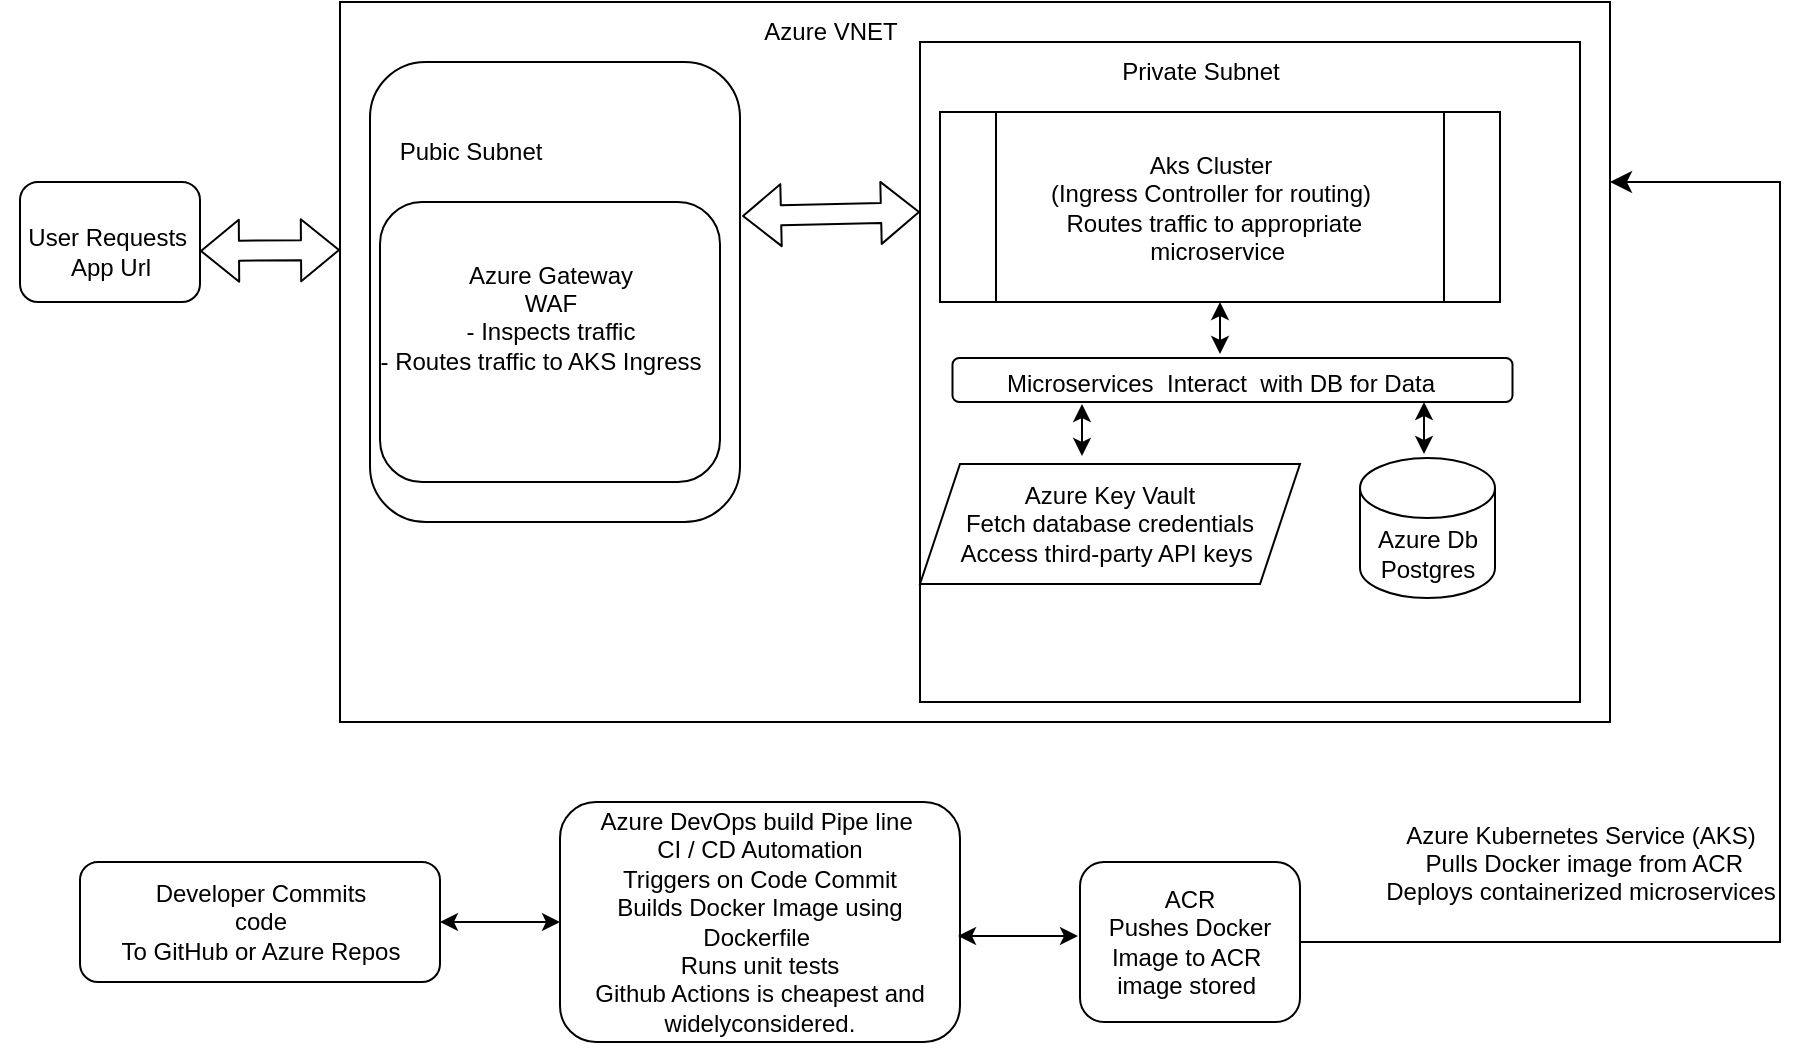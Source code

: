 <mxfile>
    <diagram name="Page-1" id="w5HSdk9_wppKK-HO8U82">
        <mxGraphModel dx="485" dy="457" grid="1" gridSize="10" guides="1" tooltips="1" connect="1" arrows="1" fold="1" page="1" pageScale="1" pageWidth="850" pageHeight="1100" math="0" shadow="0">
            <root>
                <mxCell id="0"/>
                <mxCell id="1" parent="0"/>
                <mxCell id="54" value="" style="rounded=1;whiteSpace=wrap;html=1;" parent="1" vertex="1">
                    <mxGeometry x="40" y="470" width="180" height="60" as="geometry"/>
                </mxCell>
                <mxCell id="2" value="" style="rounded=0;whiteSpace=wrap;html=1;" parent="1" vertex="1">
                    <mxGeometry x="170" y="40" width="635" height="360" as="geometry"/>
                </mxCell>
                <mxCell id="3" value="Azure VNET" style="text;html=1;align=center;verticalAlign=middle;resizable=0;points=[];autosize=1;strokeColor=none;fillColor=none;" parent="1" vertex="1">
                    <mxGeometry x="370" y="40" width="90" height="30" as="geometry"/>
                </mxCell>
                <mxCell id="4" value="" style="rounded=1;whiteSpace=wrap;html=1;" parent="1" vertex="1">
                    <mxGeometry x="185" y="70" width="185" height="230" as="geometry"/>
                </mxCell>
                <mxCell id="5" value="Pubic Subnet" style="text;html=1;align=center;verticalAlign=middle;resizable=0;points=[];autosize=1;strokeColor=none;fillColor=none;" parent="1" vertex="1">
                    <mxGeometry x="190" y="100" width="90" height="30" as="geometry"/>
                </mxCell>
                <mxCell id="7" value="" style="rounded=1;whiteSpace=wrap;html=1;" parent="1" vertex="1">
                    <mxGeometry x="190" y="140" width="170" height="140" as="geometry"/>
                </mxCell>
                <mxCell id="6" value="Azure Gateway&lt;div&gt;WAF&lt;/div&gt;&lt;div&gt;- Inspects traffic&lt;/div&gt;&lt;div&gt;- Routes traffic to AKS Ingress&amp;nbsp;&amp;nbsp;&amp;nbsp;&lt;/div&gt;&lt;div&gt;&lt;br&gt;&lt;/div&gt;" style="text;html=1;align=center;verticalAlign=middle;resizable=0;points=[];autosize=1;strokeColor=none;fillColor=none;" parent="1" vertex="1">
                    <mxGeometry x="180" y="160" width="190" height="90" as="geometry"/>
                </mxCell>
                <mxCell id="11" value="" style="whiteSpace=wrap;html=1;aspect=fixed;" parent="1" vertex="1">
                    <mxGeometry x="460" y="60" width="330" height="330" as="geometry"/>
                </mxCell>
                <mxCell id="12" value="Private Subnet" style="text;html=1;align=center;verticalAlign=middle;resizable=0;points=[];autosize=1;strokeColor=none;fillColor=none;" parent="1" vertex="1">
                    <mxGeometry x="550" y="60" width="100" height="30" as="geometry"/>
                </mxCell>
                <mxCell id="13" value="" style="shape=flexArrow;endArrow=classic;startArrow=classic;html=1;exitX=-0.057;exitY=0.067;exitDx=0;exitDy=0;exitPerimeter=0;" parent="1" edge="1">
                    <mxGeometry width="100" height="100" relative="1" as="geometry">
                        <mxPoint x="371.01" y="147.01" as="sourcePoint"/>
                        <mxPoint x="460" y="145" as="targetPoint"/>
                    </mxGeometry>
                </mxCell>
                <mxCell id="16" value="" style="shape=process;whiteSpace=wrap;html=1;backgroundOutline=1;" parent="1" vertex="1">
                    <mxGeometry x="470" y="95" width="280" height="95" as="geometry"/>
                </mxCell>
                <mxCell id="17" value="Aks Cluster&lt;div&gt;(Ingress Controller for routing)&lt;/div&gt;&lt;div&gt;&lt;div&gt;&amp;nbsp;Routes traffic to appropriate&lt;/div&gt;&lt;div&gt;&amp;nbsp; &amp;nbsp; microservice&lt;span style=&quot;background-color: transparent;&quot;&gt;&amp;nbsp;&amp;nbsp;&lt;/span&gt;&lt;/div&gt;&lt;/div&gt;" style="text;html=1;align=center;verticalAlign=middle;resizable=0;points=[];autosize=1;strokeColor=none;fillColor=none;" parent="1" vertex="1">
                    <mxGeometry x="515" y="107.5" width="180" height="70" as="geometry"/>
                </mxCell>
                <mxCell id="21" value="Azure Db&lt;br&gt;&lt;span style=&quot;background-color: transparent;&quot;&gt;Postgres&lt;/span&gt;" style="shape=cylinder3;whiteSpace=wrap;html=1;boundedLbl=1;backgroundOutline=1;size=15;" parent="1" vertex="1">
                    <mxGeometry x="680" y="268" width="67.5" height="70" as="geometry"/>
                </mxCell>
                <mxCell id="23" value="Azure Key Vault&lt;div&gt;Fetch database credentials&lt;/div&gt;&lt;div&gt;Access third-party API keys&amp;nbsp;&lt;/div&gt;" style="shape=parallelogram;perimeter=parallelogramPerimeter;whiteSpace=wrap;html=1;fixedSize=1;" parent="1" vertex="1">
                    <mxGeometry x="460" y="271" width="190" height="60" as="geometry"/>
                </mxCell>
                <mxCell id="27" value="&lt;div&gt;Azure DevOps build Pipe line&amp;nbsp;&lt;/div&gt;&lt;div&gt;&lt;span style=&quot;background-color: transparent;&quot;&gt;CI / CD Automation&lt;/span&gt;&lt;/div&gt;&lt;div&gt;&lt;span style=&quot;background-color: transparent;&quot;&gt;&amp;nbsp;Triggers on Code Commit&amp;nbsp;&lt;/span&gt;&lt;/div&gt;&lt;div&gt;&lt;span style=&quot;background-color: transparent;&quot;&gt;Builds Docker Image using Dockerfile&amp;nbsp;&lt;/span&gt;&lt;/div&gt;&lt;div&gt;&lt;span style=&quot;background-color: transparent;&quot;&gt;Runs unit tests&lt;br&gt;Github Actions is cheapest and widelyconsidered.&lt;/span&gt;&lt;/div&gt;" style="rounded=1;whiteSpace=wrap;html=1;" parent="1" vertex="1">
                    <mxGeometry x="280" y="440" width="200" height="120" as="geometry"/>
                </mxCell>
                <mxCell id="34" value="" style="rounded=1;whiteSpace=wrap;html=1;" parent="1" vertex="1">
                    <mxGeometry x="10" y="130" width="90" height="60" as="geometry"/>
                </mxCell>
                <mxCell id="33" value="User Requests&amp;nbsp;&lt;br&gt;App Url" style="text;html=1;align=center;verticalAlign=middle;resizable=0;points=[];autosize=1;strokeColor=none;fillColor=none;" parent="1" vertex="1">
                    <mxGeometry y="145" width="110" height="40" as="geometry"/>
                </mxCell>
                <mxCell id="35" value="" style="shape=flexArrow;endArrow=classic;startArrow=classic;html=1;" parent="1" edge="1">
                    <mxGeometry width="100" height="100" relative="1" as="geometry">
                        <mxPoint x="100" y="164.5" as="sourcePoint"/>
                        <mxPoint x="170" y="164" as="targetPoint"/>
                    </mxGeometry>
                </mxCell>
                <mxCell id="39" value="" style="rounded=1;whiteSpace=wrap;html=1;" parent="1" vertex="1">
                    <mxGeometry x="476.25" y="218" width="280" height="22" as="geometry"/>
                </mxCell>
                <mxCell id="37" value="Microservices&amp;nbsp; Interact&amp;nbsp; with DB for Data" style="text;html=1;align=center;verticalAlign=middle;resizable=0;points=[];autosize=1;strokeColor=none;fillColor=none;" parent="1" vertex="1">
                    <mxGeometry x="490" y="216" width="240" height="30" as="geometry"/>
                </mxCell>
                <mxCell id="44" value="" style="endArrow=classic;startArrow=classic;html=1;entryX=0.5;entryY=1;entryDx=0;entryDy=0;" parent="1" source="37" target="16" edge="1">
                    <mxGeometry width="50" height="50" relative="1" as="geometry">
                        <mxPoint x="500" y="240" as="sourcePoint"/>
                        <mxPoint x="550" y="190" as="targetPoint"/>
                    </mxGeometry>
                </mxCell>
                <mxCell id="45" value="" style="endArrow=classic;startArrow=classic;html=1;entryX=0.5;entryY=1;entryDx=0;entryDy=0;" parent="1" edge="1">
                    <mxGeometry width="50" height="50" relative="1" as="geometry">
                        <mxPoint x="541" y="267" as="sourcePoint"/>
                        <mxPoint x="541" y="241" as="targetPoint"/>
                    </mxGeometry>
                </mxCell>
                <mxCell id="46" value="" style="endArrow=classic;startArrow=classic;html=1;entryX=0.5;entryY=1;entryDx=0;entryDy=0;" parent="1" edge="1">
                    <mxGeometry width="50" height="50" relative="1" as="geometry">
                        <mxPoint x="712" y="266" as="sourcePoint"/>
                        <mxPoint x="712" y="240" as="targetPoint"/>
                    </mxGeometry>
                </mxCell>
                <mxCell id="49" value="Developer Commits&lt;div&gt;code&lt;/div&gt;&lt;div&gt;To GitHub or Azure Repos&lt;/div&gt;" style="text;html=1;align=center;verticalAlign=middle;resizable=0;points=[];autosize=1;strokeColor=none;fillColor=none;" parent="1" vertex="1">
                    <mxGeometry x="50" y="470" width="160" height="60" as="geometry"/>
                </mxCell>
                <mxCell id="51" value="" style="endArrow=classic;startArrow=classic;html=1;entryX=0;entryY=0.5;entryDx=0;entryDy=0;" parent="1" edge="1">
                    <mxGeometry width="50" height="50" relative="1" as="geometry">
                        <mxPoint x="220" y="500" as="sourcePoint"/>
                        <mxPoint x="280" y="500" as="targetPoint"/>
                    </mxGeometry>
                </mxCell>
                <mxCell id="55" value="ACR&lt;div&gt;Pushes Docker Image to ACR&amp;nbsp;&lt;/div&gt;&lt;div&gt;image stored&amp;nbsp;&lt;/div&gt;" style="rounded=1;whiteSpace=wrap;html=1;" parent="1" vertex="1">
                    <mxGeometry x="540" y="470" width="110" height="80" as="geometry"/>
                </mxCell>
                <mxCell id="56" value="" style="endArrow=classic;startArrow=classic;html=1;entryX=0;entryY=0.5;entryDx=0;entryDy=0;" parent="1" edge="1">
                    <mxGeometry width="50" height="50" relative="1" as="geometry">
                        <mxPoint x="479" y="507" as="sourcePoint"/>
                        <mxPoint x="539" y="507" as="targetPoint"/>
                    </mxGeometry>
                </mxCell>
                <mxCell id="58" value="" style="edgeStyle=segmentEdgeStyle;endArrow=classic;html=1;curved=0;rounded=0;endSize=8;startSize=8;sourcePerimeterSpacing=0;targetPerimeterSpacing=0;entryX=1;entryY=0.25;entryDx=0;entryDy=0;exitX=1;exitY=0.5;exitDx=0;exitDy=0;exitPerimeter=0;" parent="1" source="55" target="2" edge="1">
                    <mxGeometry width="100" relative="1" as="geometry">
                        <mxPoint x="660" y="510" as="sourcePoint"/>
                        <mxPoint x="760" y="550" as="targetPoint"/>
                        <Array as="points">
                            <mxPoint x="890" y="510"/>
                            <mxPoint x="890" y="130"/>
                        </Array>
                    </mxGeometry>
                </mxCell>
                <mxCell id="59" value="Azure Kubernetes Service (AKS)&lt;div&gt;&amp;nbsp;Pulls Docker image from ACR&lt;/div&gt;&lt;div&gt;Deploys containerized microservices&lt;/div&gt;&lt;div&gt;&lt;br&gt;&lt;/div&gt;&lt;div&gt;&lt;br&gt;&lt;/div&gt;" style="text;html=1;align=center;verticalAlign=middle;resizable=0;points=[];autosize=1;strokeColor=none;fillColor=none;" parent="1" vertex="1">
                    <mxGeometry x="680" y="440" width="220" height="90" as="geometry"/>
                </mxCell>
            </root>
        </mxGraphModel>
    </diagram>
</mxfile>